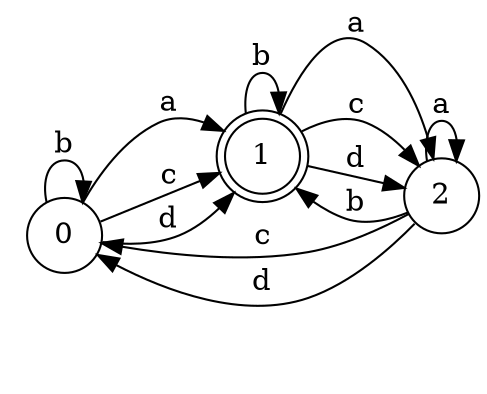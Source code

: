 digraph n3_2 {
__start0 [label="" shape="none"];

rankdir=LR;
size="8,5";

s0 [style="filled", color="black", fillcolor="white" shape="circle", label="0"];
s1 [style="rounded,filled", color="black", fillcolor="white" shape="doublecircle", label="1"];
s2 [style="filled", color="black", fillcolor="white" shape="circle", label="2"];
s0 -> s1 [label="a"];
s0 -> s0 [label="b"];
s0 -> s1 [label="c"];
s0 -> s1 [label="d"];
s1 -> s2 [label="a"];
s1 -> s1 [label="b"];
s1 -> s2 [label="c"];
s1 -> s2 [label="d"];
s2 -> s2 [label="a"];
s2 -> s1 [label="b"];
s2 -> s0 [label="c"];
s2 -> s0 [label="d"];

}